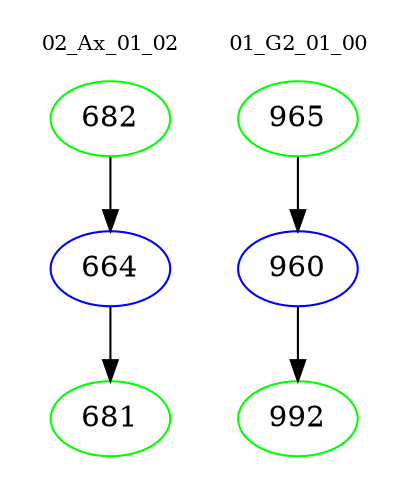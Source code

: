 digraph{
subgraph cluster_0 {
color = white
label = "02_Ax_01_02";
fontsize=10;
T0_682 [label="682", color="green"]
T0_682 -> T0_664 [color="black"]
T0_664 [label="664", color="blue"]
T0_664 -> T0_681 [color="black"]
T0_681 [label="681", color="green"]
}
subgraph cluster_1 {
color = white
label = "01_G2_01_00";
fontsize=10;
T1_965 [label="965", color="green"]
T1_965 -> T1_960 [color="black"]
T1_960 [label="960", color="blue"]
T1_960 -> T1_992 [color="black"]
T1_992 [label="992", color="green"]
}
}
